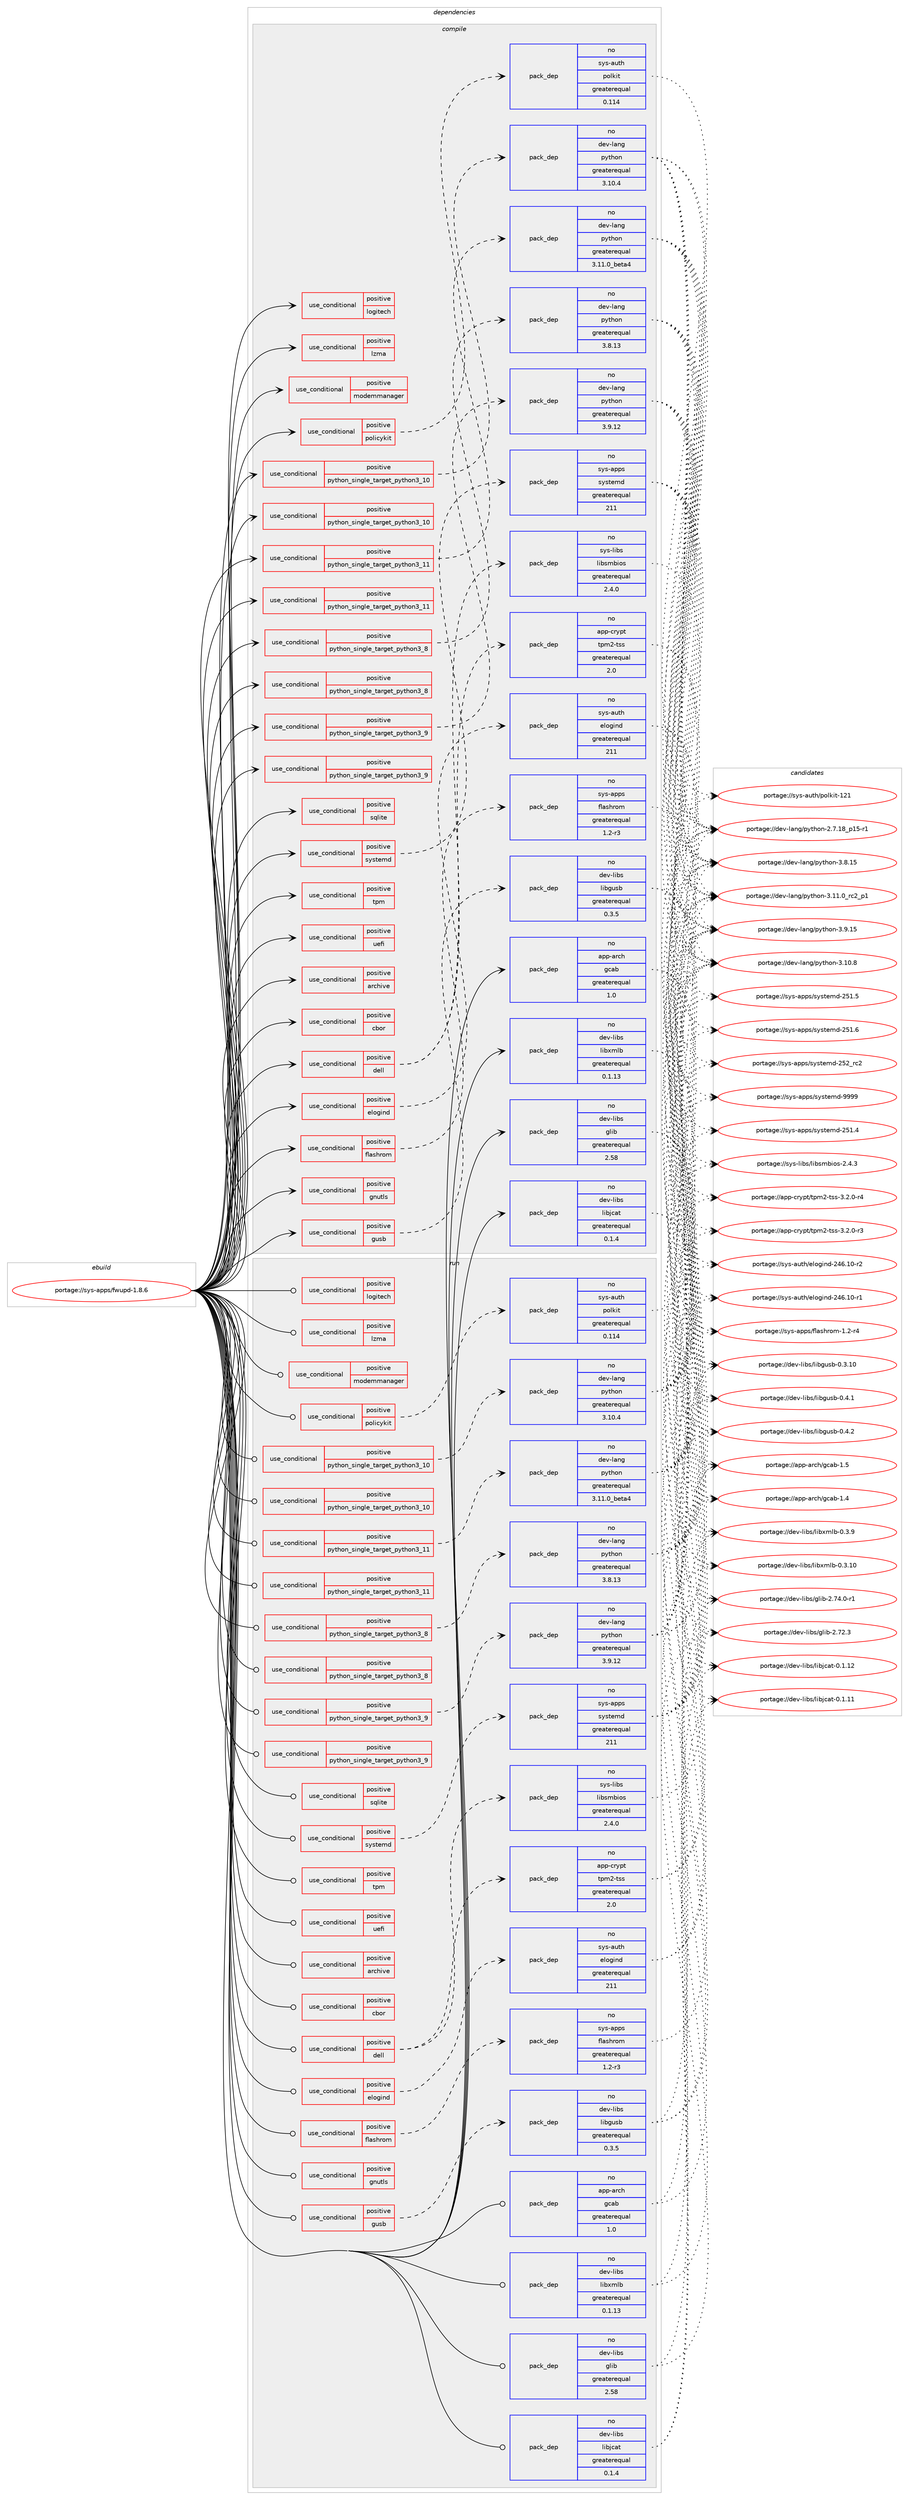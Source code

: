 digraph prolog {

# *************
# Graph options
# *************

newrank=true;
concentrate=true;
compound=true;
graph [rankdir=LR,fontname=Helvetica,fontsize=10,ranksep=1.5];#, ranksep=2.5, nodesep=0.2];
edge  [arrowhead=vee];
node  [fontname=Helvetica,fontsize=10];

# **********
# The ebuild
# **********

subgraph cluster_leftcol {
color=gray;
rank=same;
label=<<i>ebuild</i>>;
id [label="portage://sys-apps/fwupd-1.8.6", color=red, width=4, href="../sys-apps/fwupd-1.8.6.svg"];
}

# ****************
# The dependencies
# ****************

subgraph cluster_midcol {
color=gray;
label=<<i>dependencies</i>>;
subgraph cluster_compile {
fillcolor="#eeeeee";
style=filled;
label=<<i>compile</i>>;
subgraph cond35 {
dependency79 [label=<<TABLE BORDER="0" CELLBORDER="1" CELLSPACING="0" CELLPADDING="4"><TR><TD ROWSPAN="3" CELLPADDING="10">use_conditional</TD></TR><TR><TD>positive</TD></TR><TR><TD>archive</TD></TR></TABLE>>, shape=none, color=red];
# *** BEGIN UNKNOWN DEPENDENCY TYPE (TODO) ***
# dependency79 -> package_dependency(portage://sys-apps/fwupd-1.8.6,install,no,app-arch,libarchive,none,[,,],any_same_slot,[])
# *** END UNKNOWN DEPENDENCY TYPE (TODO) ***

}
id:e -> dependency79:w [weight=20,style="solid",arrowhead="vee"];
subgraph cond36 {
dependency80 [label=<<TABLE BORDER="0" CELLBORDER="1" CELLSPACING="0" CELLPADDING="4"><TR><TD ROWSPAN="3" CELLPADDING="10">use_conditional</TD></TR><TR><TD>positive</TD></TR><TR><TD>cbor</TD></TR></TABLE>>, shape=none, color=red];
# *** BEGIN UNKNOWN DEPENDENCY TYPE (TODO) ***
# dependency80 -> package_dependency(portage://sys-apps/fwupd-1.8.6,install,no,dev-libs,libcbor,none,[,,],[],[])
# *** END UNKNOWN DEPENDENCY TYPE (TODO) ***

}
id:e -> dependency80:w [weight=20,style="solid",arrowhead="vee"];
subgraph cond37 {
dependency81 [label=<<TABLE BORDER="0" CELLBORDER="1" CELLSPACING="0" CELLPADDING="4"><TR><TD ROWSPAN="3" CELLPADDING="10">use_conditional</TD></TR><TR><TD>positive</TD></TR><TR><TD>dell</TD></TR></TABLE>>, shape=none, color=red];
subgraph pack45 {
dependency82 [label=<<TABLE BORDER="0" CELLBORDER="1" CELLSPACING="0" CELLPADDING="4" WIDTH="220"><TR><TD ROWSPAN="6" CELLPADDING="30">pack_dep</TD></TR><TR><TD WIDTH="110">no</TD></TR><TR><TD>app-crypt</TD></TR><TR><TD>tpm2-tss</TD></TR><TR><TD>greaterequal</TD></TR><TR><TD>2.0</TD></TR></TABLE>>, shape=none, color=blue];
}
dependency81:e -> dependency82:w [weight=20,style="dashed",arrowhead="vee"];
subgraph pack46 {
dependency83 [label=<<TABLE BORDER="0" CELLBORDER="1" CELLSPACING="0" CELLPADDING="4" WIDTH="220"><TR><TD ROWSPAN="6" CELLPADDING="30">pack_dep</TD></TR><TR><TD WIDTH="110">no</TD></TR><TR><TD>sys-libs</TD></TR><TR><TD>libsmbios</TD></TR><TR><TD>greaterequal</TD></TR><TR><TD>2.4.0</TD></TR></TABLE>>, shape=none, color=blue];
}
dependency81:e -> dependency83:w [weight=20,style="dashed",arrowhead="vee"];
}
id:e -> dependency81:w [weight=20,style="solid",arrowhead="vee"];
subgraph cond38 {
dependency84 [label=<<TABLE BORDER="0" CELLBORDER="1" CELLSPACING="0" CELLPADDING="4"><TR><TD ROWSPAN="3" CELLPADDING="10">use_conditional</TD></TR><TR><TD>positive</TD></TR><TR><TD>elogind</TD></TR></TABLE>>, shape=none, color=red];
subgraph pack47 {
dependency85 [label=<<TABLE BORDER="0" CELLBORDER="1" CELLSPACING="0" CELLPADDING="4" WIDTH="220"><TR><TD ROWSPAN="6" CELLPADDING="30">pack_dep</TD></TR><TR><TD WIDTH="110">no</TD></TR><TR><TD>sys-auth</TD></TR><TR><TD>elogind</TD></TR><TR><TD>greaterequal</TD></TR><TR><TD>211</TD></TR></TABLE>>, shape=none, color=blue];
}
dependency84:e -> dependency85:w [weight=20,style="dashed",arrowhead="vee"];
}
id:e -> dependency84:w [weight=20,style="solid",arrowhead="vee"];
subgraph cond39 {
dependency86 [label=<<TABLE BORDER="0" CELLBORDER="1" CELLSPACING="0" CELLPADDING="4"><TR><TD ROWSPAN="3" CELLPADDING="10">use_conditional</TD></TR><TR><TD>positive</TD></TR><TR><TD>flashrom</TD></TR></TABLE>>, shape=none, color=red];
subgraph pack48 {
dependency87 [label=<<TABLE BORDER="0" CELLBORDER="1" CELLSPACING="0" CELLPADDING="4" WIDTH="220"><TR><TD ROWSPAN="6" CELLPADDING="30">pack_dep</TD></TR><TR><TD WIDTH="110">no</TD></TR><TR><TD>sys-apps</TD></TR><TR><TD>flashrom</TD></TR><TR><TD>greaterequal</TD></TR><TR><TD>1.2-r3</TD></TR></TABLE>>, shape=none, color=blue];
}
dependency86:e -> dependency87:w [weight=20,style="dashed",arrowhead="vee"];
}
id:e -> dependency86:w [weight=20,style="solid",arrowhead="vee"];
subgraph cond40 {
dependency88 [label=<<TABLE BORDER="0" CELLBORDER="1" CELLSPACING="0" CELLPADDING="4"><TR><TD ROWSPAN="3" CELLPADDING="10">use_conditional</TD></TR><TR><TD>positive</TD></TR><TR><TD>gnutls</TD></TR></TABLE>>, shape=none, color=red];
# *** BEGIN UNKNOWN DEPENDENCY TYPE (TODO) ***
# dependency88 -> package_dependency(portage://sys-apps/fwupd-1.8.6,install,no,net-libs,gnutls,none,[,,],[],[])
# *** END UNKNOWN DEPENDENCY TYPE (TODO) ***

}
id:e -> dependency88:w [weight=20,style="solid",arrowhead="vee"];
subgraph cond41 {
dependency89 [label=<<TABLE BORDER="0" CELLBORDER="1" CELLSPACING="0" CELLPADDING="4"><TR><TD ROWSPAN="3" CELLPADDING="10">use_conditional</TD></TR><TR><TD>positive</TD></TR><TR><TD>gusb</TD></TR></TABLE>>, shape=none, color=red];
subgraph pack49 {
dependency90 [label=<<TABLE BORDER="0" CELLBORDER="1" CELLSPACING="0" CELLPADDING="4" WIDTH="220"><TR><TD ROWSPAN="6" CELLPADDING="30">pack_dep</TD></TR><TR><TD WIDTH="110">no</TD></TR><TR><TD>dev-libs</TD></TR><TR><TD>libgusb</TD></TR><TR><TD>greaterequal</TD></TR><TR><TD>0.3.5</TD></TR></TABLE>>, shape=none, color=blue];
}
dependency89:e -> dependency90:w [weight=20,style="dashed",arrowhead="vee"];
}
id:e -> dependency89:w [weight=20,style="solid",arrowhead="vee"];
subgraph cond42 {
dependency91 [label=<<TABLE BORDER="0" CELLBORDER="1" CELLSPACING="0" CELLPADDING="4"><TR><TD ROWSPAN="3" CELLPADDING="10">use_conditional</TD></TR><TR><TD>positive</TD></TR><TR><TD>logitech</TD></TR></TABLE>>, shape=none, color=red];
# *** BEGIN UNKNOWN DEPENDENCY TYPE (TODO) ***
# dependency91 -> package_dependency(portage://sys-apps/fwupd-1.8.6,install,no,dev-libs,protobuf-c,none,[,,],any_same_slot,[])
# *** END UNKNOWN DEPENDENCY TYPE (TODO) ***

}
id:e -> dependency91:w [weight=20,style="solid",arrowhead="vee"];
subgraph cond43 {
dependency92 [label=<<TABLE BORDER="0" CELLBORDER="1" CELLSPACING="0" CELLPADDING="4"><TR><TD ROWSPAN="3" CELLPADDING="10">use_conditional</TD></TR><TR><TD>positive</TD></TR><TR><TD>lzma</TD></TR></TABLE>>, shape=none, color=red];
# *** BEGIN UNKNOWN DEPENDENCY TYPE (TODO) ***
# dependency92 -> package_dependency(portage://sys-apps/fwupd-1.8.6,install,no,app-arch,xz-utils,none,[,,],[],[])
# *** END UNKNOWN DEPENDENCY TYPE (TODO) ***

}
id:e -> dependency92:w [weight=20,style="solid",arrowhead="vee"];
subgraph cond44 {
dependency93 [label=<<TABLE BORDER="0" CELLBORDER="1" CELLSPACING="0" CELLPADDING="4"><TR><TD ROWSPAN="3" CELLPADDING="10">use_conditional</TD></TR><TR><TD>positive</TD></TR><TR><TD>modemmanager</TD></TR></TABLE>>, shape=none, color=red];
# *** BEGIN UNKNOWN DEPENDENCY TYPE (TODO) ***
# dependency93 -> package_dependency(portage://sys-apps/fwupd-1.8.6,install,no,net-misc,modemmanager,none,[,,],[],[use(enable(qmi),none)])
# *** END UNKNOWN DEPENDENCY TYPE (TODO) ***

}
id:e -> dependency93:w [weight=20,style="solid",arrowhead="vee"];
subgraph cond45 {
dependency94 [label=<<TABLE BORDER="0" CELLBORDER="1" CELLSPACING="0" CELLPADDING="4"><TR><TD ROWSPAN="3" CELLPADDING="10">use_conditional</TD></TR><TR><TD>positive</TD></TR><TR><TD>policykit</TD></TR></TABLE>>, shape=none, color=red];
subgraph pack50 {
dependency95 [label=<<TABLE BORDER="0" CELLBORDER="1" CELLSPACING="0" CELLPADDING="4" WIDTH="220"><TR><TD ROWSPAN="6" CELLPADDING="30">pack_dep</TD></TR><TR><TD WIDTH="110">no</TD></TR><TR><TD>sys-auth</TD></TR><TR><TD>polkit</TD></TR><TR><TD>greaterequal</TD></TR><TR><TD>0.114</TD></TR></TABLE>>, shape=none, color=blue];
}
dependency94:e -> dependency95:w [weight=20,style="dashed",arrowhead="vee"];
}
id:e -> dependency94:w [weight=20,style="solid",arrowhead="vee"];
subgraph cond46 {
dependency96 [label=<<TABLE BORDER="0" CELLBORDER="1" CELLSPACING="0" CELLPADDING="4"><TR><TD ROWSPAN="3" CELLPADDING="10">use_conditional</TD></TR><TR><TD>positive</TD></TR><TR><TD>python_single_target_python3_10</TD></TR></TABLE>>, shape=none, color=red];
subgraph pack51 {
dependency97 [label=<<TABLE BORDER="0" CELLBORDER="1" CELLSPACING="0" CELLPADDING="4" WIDTH="220"><TR><TD ROWSPAN="6" CELLPADDING="30">pack_dep</TD></TR><TR><TD WIDTH="110">no</TD></TR><TR><TD>dev-lang</TD></TR><TR><TD>python</TD></TR><TR><TD>greaterequal</TD></TR><TR><TD>3.10.4</TD></TR></TABLE>>, shape=none, color=blue];
}
dependency96:e -> dependency97:w [weight=20,style="dashed",arrowhead="vee"];
}
id:e -> dependency96:w [weight=20,style="solid",arrowhead="vee"];
subgraph cond47 {
dependency98 [label=<<TABLE BORDER="0" CELLBORDER="1" CELLSPACING="0" CELLPADDING="4"><TR><TD ROWSPAN="3" CELLPADDING="10">use_conditional</TD></TR><TR><TD>positive</TD></TR><TR><TD>python_single_target_python3_10</TD></TR></TABLE>>, shape=none, color=red];
# *** BEGIN UNKNOWN DEPENDENCY TYPE (TODO) ***
# dependency98 -> package_dependency(portage://sys-apps/fwupd-1.8.6,install,no,dev-python,pygobject,none,[,,],[slot(3)],[use(enable(cairo),none),use(enable(python_targets_python3_10),negative)])
# *** END UNKNOWN DEPENDENCY TYPE (TODO) ***

}
id:e -> dependency98:w [weight=20,style="solid",arrowhead="vee"];
subgraph cond48 {
dependency99 [label=<<TABLE BORDER="0" CELLBORDER="1" CELLSPACING="0" CELLPADDING="4"><TR><TD ROWSPAN="3" CELLPADDING="10">use_conditional</TD></TR><TR><TD>positive</TD></TR><TR><TD>python_single_target_python3_11</TD></TR></TABLE>>, shape=none, color=red];
subgraph pack52 {
dependency100 [label=<<TABLE BORDER="0" CELLBORDER="1" CELLSPACING="0" CELLPADDING="4" WIDTH="220"><TR><TD ROWSPAN="6" CELLPADDING="30">pack_dep</TD></TR><TR><TD WIDTH="110">no</TD></TR><TR><TD>dev-lang</TD></TR><TR><TD>python</TD></TR><TR><TD>greaterequal</TD></TR><TR><TD>3.11.0_beta4</TD></TR></TABLE>>, shape=none, color=blue];
}
dependency99:e -> dependency100:w [weight=20,style="dashed",arrowhead="vee"];
}
id:e -> dependency99:w [weight=20,style="solid",arrowhead="vee"];
subgraph cond49 {
dependency101 [label=<<TABLE BORDER="0" CELLBORDER="1" CELLSPACING="0" CELLPADDING="4"><TR><TD ROWSPAN="3" CELLPADDING="10">use_conditional</TD></TR><TR><TD>positive</TD></TR><TR><TD>python_single_target_python3_11</TD></TR></TABLE>>, shape=none, color=red];
# *** BEGIN UNKNOWN DEPENDENCY TYPE (TODO) ***
# dependency101 -> package_dependency(portage://sys-apps/fwupd-1.8.6,install,no,dev-python,pygobject,none,[,,],[slot(3)],[use(enable(cairo),none),use(enable(python_targets_python3_11),negative)])
# *** END UNKNOWN DEPENDENCY TYPE (TODO) ***

}
id:e -> dependency101:w [weight=20,style="solid",arrowhead="vee"];
subgraph cond50 {
dependency102 [label=<<TABLE BORDER="0" CELLBORDER="1" CELLSPACING="0" CELLPADDING="4"><TR><TD ROWSPAN="3" CELLPADDING="10">use_conditional</TD></TR><TR><TD>positive</TD></TR><TR><TD>python_single_target_python3_8</TD></TR></TABLE>>, shape=none, color=red];
subgraph pack53 {
dependency103 [label=<<TABLE BORDER="0" CELLBORDER="1" CELLSPACING="0" CELLPADDING="4" WIDTH="220"><TR><TD ROWSPAN="6" CELLPADDING="30">pack_dep</TD></TR><TR><TD WIDTH="110">no</TD></TR><TR><TD>dev-lang</TD></TR><TR><TD>python</TD></TR><TR><TD>greaterequal</TD></TR><TR><TD>3.8.13</TD></TR></TABLE>>, shape=none, color=blue];
}
dependency102:e -> dependency103:w [weight=20,style="dashed",arrowhead="vee"];
}
id:e -> dependency102:w [weight=20,style="solid",arrowhead="vee"];
subgraph cond51 {
dependency104 [label=<<TABLE BORDER="0" CELLBORDER="1" CELLSPACING="0" CELLPADDING="4"><TR><TD ROWSPAN="3" CELLPADDING="10">use_conditional</TD></TR><TR><TD>positive</TD></TR><TR><TD>python_single_target_python3_8</TD></TR></TABLE>>, shape=none, color=red];
# *** BEGIN UNKNOWN DEPENDENCY TYPE (TODO) ***
# dependency104 -> package_dependency(portage://sys-apps/fwupd-1.8.6,install,no,dev-python,pygobject,none,[,,],[slot(3)],[use(enable(cairo),none),use(enable(python_targets_python3_8),negative)])
# *** END UNKNOWN DEPENDENCY TYPE (TODO) ***

}
id:e -> dependency104:w [weight=20,style="solid",arrowhead="vee"];
subgraph cond52 {
dependency105 [label=<<TABLE BORDER="0" CELLBORDER="1" CELLSPACING="0" CELLPADDING="4"><TR><TD ROWSPAN="3" CELLPADDING="10">use_conditional</TD></TR><TR><TD>positive</TD></TR><TR><TD>python_single_target_python3_9</TD></TR></TABLE>>, shape=none, color=red];
subgraph pack54 {
dependency106 [label=<<TABLE BORDER="0" CELLBORDER="1" CELLSPACING="0" CELLPADDING="4" WIDTH="220"><TR><TD ROWSPAN="6" CELLPADDING="30">pack_dep</TD></TR><TR><TD WIDTH="110">no</TD></TR><TR><TD>dev-lang</TD></TR><TR><TD>python</TD></TR><TR><TD>greaterequal</TD></TR><TR><TD>3.9.12</TD></TR></TABLE>>, shape=none, color=blue];
}
dependency105:e -> dependency106:w [weight=20,style="dashed",arrowhead="vee"];
}
id:e -> dependency105:w [weight=20,style="solid",arrowhead="vee"];
subgraph cond53 {
dependency107 [label=<<TABLE BORDER="0" CELLBORDER="1" CELLSPACING="0" CELLPADDING="4"><TR><TD ROWSPAN="3" CELLPADDING="10">use_conditional</TD></TR><TR><TD>positive</TD></TR><TR><TD>python_single_target_python3_9</TD></TR></TABLE>>, shape=none, color=red];
# *** BEGIN UNKNOWN DEPENDENCY TYPE (TODO) ***
# dependency107 -> package_dependency(portage://sys-apps/fwupd-1.8.6,install,no,dev-python,pygobject,none,[,,],[slot(3)],[use(enable(cairo),none),use(enable(python_targets_python3_9),negative)])
# *** END UNKNOWN DEPENDENCY TYPE (TODO) ***

}
id:e -> dependency107:w [weight=20,style="solid",arrowhead="vee"];
subgraph cond54 {
dependency108 [label=<<TABLE BORDER="0" CELLBORDER="1" CELLSPACING="0" CELLPADDING="4"><TR><TD ROWSPAN="3" CELLPADDING="10">use_conditional</TD></TR><TR><TD>positive</TD></TR><TR><TD>sqlite</TD></TR></TABLE>>, shape=none, color=red];
# *** BEGIN UNKNOWN DEPENDENCY TYPE (TODO) ***
# dependency108 -> package_dependency(portage://sys-apps/fwupd-1.8.6,install,no,dev-db,sqlite,none,[,,],[],[])
# *** END UNKNOWN DEPENDENCY TYPE (TODO) ***

}
id:e -> dependency108:w [weight=20,style="solid",arrowhead="vee"];
subgraph cond55 {
dependency109 [label=<<TABLE BORDER="0" CELLBORDER="1" CELLSPACING="0" CELLPADDING="4"><TR><TD ROWSPAN="3" CELLPADDING="10">use_conditional</TD></TR><TR><TD>positive</TD></TR><TR><TD>systemd</TD></TR></TABLE>>, shape=none, color=red];
subgraph pack55 {
dependency110 [label=<<TABLE BORDER="0" CELLBORDER="1" CELLSPACING="0" CELLPADDING="4" WIDTH="220"><TR><TD ROWSPAN="6" CELLPADDING="30">pack_dep</TD></TR><TR><TD WIDTH="110">no</TD></TR><TR><TD>sys-apps</TD></TR><TR><TD>systemd</TD></TR><TR><TD>greaterequal</TD></TR><TR><TD>211</TD></TR></TABLE>>, shape=none, color=blue];
}
dependency109:e -> dependency110:w [weight=20,style="dashed",arrowhead="vee"];
}
id:e -> dependency109:w [weight=20,style="solid",arrowhead="vee"];
subgraph cond56 {
dependency111 [label=<<TABLE BORDER="0" CELLBORDER="1" CELLSPACING="0" CELLPADDING="4"><TR><TD ROWSPAN="3" CELLPADDING="10">use_conditional</TD></TR><TR><TD>positive</TD></TR><TR><TD>tpm</TD></TR></TABLE>>, shape=none, color=red];
# *** BEGIN UNKNOWN DEPENDENCY TYPE (TODO) ***
# dependency111 -> package_dependency(portage://sys-apps/fwupd-1.8.6,install,no,app-crypt,tpm2-tss,none,[,,],any_same_slot,[])
# *** END UNKNOWN DEPENDENCY TYPE (TODO) ***

}
id:e -> dependency111:w [weight=20,style="solid",arrowhead="vee"];
subgraph cond57 {
dependency112 [label=<<TABLE BORDER="0" CELLBORDER="1" CELLSPACING="0" CELLPADDING="4"><TR><TD ROWSPAN="3" CELLPADDING="10">use_conditional</TD></TR><TR><TD>positive</TD></TR><TR><TD>uefi</TD></TR></TABLE>>, shape=none, color=red];
# *** BEGIN UNKNOWN DEPENDENCY TYPE (TODO) ***
# dependency112 -> package_dependency(portage://sys-apps/fwupd-1.8.6,install,no,sys-apps,fwupd-efi,none,[,,],[],[])
# *** END UNKNOWN DEPENDENCY TYPE (TODO) ***

# *** BEGIN UNKNOWN DEPENDENCY TYPE (TODO) ***
# dependency112 -> package_dependency(portage://sys-apps/fwupd-1.8.6,install,no,sys-boot,efibootmgr,none,[,,],[],[])
# *** END UNKNOWN DEPENDENCY TYPE (TODO) ***

# *** BEGIN UNKNOWN DEPENDENCY TYPE (TODO) ***
# dependency112 -> package_dependency(portage://sys-apps/fwupd-1.8.6,install,no,sys-fs,udisks,none,[,,],[],[])
# *** END UNKNOWN DEPENDENCY TYPE (TODO) ***

# *** BEGIN UNKNOWN DEPENDENCY TYPE (TODO) ***
# dependency112 -> package_dependency(portage://sys-apps/fwupd-1.8.6,install,no,sys-libs,efivar,none,[,,],[],[])
# *** END UNKNOWN DEPENDENCY TYPE (TODO) ***

}
id:e -> dependency112:w [weight=20,style="solid",arrowhead="vee"];
subgraph pack56 {
dependency113 [label=<<TABLE BORDER="0" CELLBORDER="1" CELLSPACING="0" CELLPADDING="4" WIDTH="220"><TR><TD ROWSPAN="6" CELLPADDING="30">pack_dep</TD></TR><TR><TD WIDTH="110">no</TD></TR><TR><TD>app-arch</TD></TR><TR><TD>gcab</TD></TR><TR><TD>greaterequal</TD></TR><TR><TD>1.0</TD></TR></TABLE>>, shape=none, color=blue];
}
id:e -> dependency113:w [weight=20,style="solid",arrowhead="vee"];
# *** BEGIN UNKNOWN DEPENDENCY TYPE (TODO) ***
# id -> package_dependency(portage://sys-apps/fwupd-1.8.6,install,no,app-arch,xz-utils,none,[,,],[],[])
# *** END UNKNOWN DEPENDENCY TYPE (TODO) ***

subgraph pack57 {
dependency114 [label=<<TABLE BORDER="0" CELLBORDER="1" CELLSPACING="0" CELLPADDING="4" WIDTH="220"><TR><TD ROWSPAN="6" CELLPADDING="30">pack_dep</TD></TR><TR><TD WIDTH="110">no</TD></TR><TR><TD>dev-libs</TD></TR><TR><TD>glib</TD></TR><TR><TD>greaterequal</TD></TR><TR><TD>2.58</TD></TR></TABLE>>, shape=none, color=blue];
}
id:e -> dependency114:w [weight=20,style="solid",arrowhead="vee"];
# *** BEGIN UNKNOWN DEPENDENCY TYPE (TODO) ***
# id -> package_dependency(portage://sys-apps/fwupd-1.8.6,install,no,dev-libs,json-glib,none,[,,],[],[])
# *** END UNKNOWN DEPENDENCY TYPE (TODO) ***

# *** BEGIN UNKNOWN DEPENDENCY TYPE (TODO) ***
# id -> package_dependency(portage://sys-apps/fwupd-1.8.6,install,no,dev-libs,libgudev,none,[,,],any_same_slot,[])
# *** END UNKNOWN DEPENDENCY TYPE (TODO) ***

subgraph pack58 {
dependency115 [label=<<TABLE BORDER="0" CELLBORDER="1" CELLSPACING="0" CELLPADDING="4" WIDTH="220"><TR><TD ROWSPAN="6" CELLPADDING="30">pack_dep</TD></TR><TR><TD WIDTH="110">no</TD></TR><TR><TD>dev-libs</TD></TR><TR><TD>libjcat</TD></TR><TR><TD>greaterequal</TD></TR><TR><TD>0.1.4</TD></TR></TABLE>>, shape=none, color=blue];
}
id:e -> dependency115:w [weight=20,style="solid",arrowhead="vee"];
subgraph pack59 {
dependency116 [label=<<TABLE BORDER="0" CELLBORDER="1" CELLSPACING="0" CELLPADDING="4" WIDTH="220"><TR><TD ROWSPAN="6" CELLPADDING="30">pack_dep</TD></TR><TR><TD WIDTH="110">no</TD></TR><TR><TD>dev-libs</TD></TR><TR><TD>libxmlb</TD></TR><TR><TD>greaterequal</TD></TR><TR><TD>0.1.13</TD></TR></TABLE>>, shape=none, color=blue];
}
id:e -> dependency116:w [weight=20,style="solid",arrowhead="vee"];
# *** BEGIN UNKNOWN DEPENDENCY TYPE (TODO) ***
# id -> package_dependency(portage://sys-apps/fwupd-1.8.6,install,no,net-misc,curl,none,[,,],[],[])
# *** END UNKNOWN DEPENDENCY TYPE (TODO) ***

# *** BEGIN UNKNOWN DEPENDENCY TYPE (TODO) ***
# id -> package_dependency(portage://sys-apps/fwupd-1.8.6,install,no,x11-libs,pango,none,[,,],[],[use(enable(introspection),none)])
# *** END UNKNOWN DEPENDENCY TYPE (TODO) ***

}
subgraph cluster_compileandrun {
fillcolor="#eeeeee";
style=filled;
label=<<i>compile and run</i>>;
}
subgraph cluster_run {
fillcolor="#eeeeee";
style=filled;
label=<<i>run</i>>;
subgraph cond58 {
dependency117 [label=<<TABLE BORDER="0" CELLBORDER="1" CELLSPACING="0" CELLPADDING="4"><TR><TD ROWSPAN="3" CELLPADDING="10">use_conditional</TD></TR><TR><TD>positive</TD></TR><TR><TD>archive</TD></TR></TABLE>>, shape=none, color=red];
# *** BEGIN UNKNOWN DEPENDENCY TYPE (TODO) ***
# dependency117 -> package_dependency(portage://sys-apps/fwupd-1.8.6,run,no,app-arch,libarchive,none,[,,],any_same_slot,[])
# *** END UNKNOWN DEPENDENCY TYPE (TODO) ***

}
id:e -> dependency117:w [weight=20,style="solid",arrowhead="odot"];
subgraph cond59 {
dependency118 [label=<<TABLE BORDER="0" CELLBORDER="1" CELLSPACING="0" CELLPADDING="4"><TR><TD ROWSPAN="3" CELLPADDING="10">use_conditional</TD></TR><TR><TD>positive</TD></TR><TR><TD>cbor</TD></TR></TABLE>>, shape=none, color=red];
# *** BEGIN UNKNOWN DEPENDENCY TYPE (TODO) ***
# dependency118 -> package_dependency(portage://sys-apps/fwupd-1.8.6,run,no,dev-libs,libcbor,none,[,,],[],[])
# *** END UNKNOWN DEPENDENCY TYPE (TODO) ***

}
id:e -> dependency118:w [weight=20,style="solid",arrowhead="odot"];
subgraph cond60 {
dependency119 [label=<<TABLE BORDER="0" CELLBORDER="1" CELLSPACING="0" CELLPADDING="4"><TR><TD ROWSPAN="3" CELLPADDING="10">use_conditional</TD></TR><TR><TD>positive</TD></TR><TR><TD>dell</TD></TR></TABLE>>, shape=none, color=red];
subgraph pack60 {
dependency120 [label=<<TABLE BORDER="0" CELLBORDER="1" CELLSPACING="0" CELLPADDING="4" WIDTH="220"><TR><TD ROWSPAN="6" CELLPADDING="30">pack_dep</TD></TR><TR><TD WIDTH="110">no</TD></TR><TR><TD>app-crypt</TD></TR><TR><TD>tpm2-tss</TD></TR><TR><TD>greaterequal</TD></TR><TR><TD>2.0</TD></TR></TABLE>>, shape=none, color=blue];
}
dependency119:e -> dependency120:w [weight=20,style="dashed",arrowhead="vee"];
subgraph pack61 {
dependency121 [label=<<TABLE BORDER="0" CELLBORDER="1" CELLSPACING="0" CELLPADDING="4" WIDTH="220"><TR><TD ROWSPAN="6" CELLPADDING="30">pack_dep</TD></TR><TR><TD WIDTH="110">no</TD></TR><TR><TD>sys-libs</TD></TR><TR><TD>libsmbios</TD></TR><TR><TD>greaterequal</TD></TR><TR><TD>2.4.0</TD></TR></TABLE>>, shape=none, color=blue];
}
dependency119:e -> dependency121:w [weight=20,style="dashed",arrowhead="vee"];
}
id:e -> dependency119:w [weight=20,style="solid",arrowhead="odot"];
subgraph cond61 {
dependency122 [label=<<TABLE BORDER="0" CELLBORDER="1" CELLSPACING="0" CELLPADDING="4"><TR><TD ROWSPAN="3" CELLPADDING="10">use_conditional</TD></TR><TR><TD>positive</TD></TR><TR><TD>elogind</TD></TR></TABLE>>, shape=none, color=red];
subgraph pack62 {
dependency123 [label=<<TABLE BORDER="0" CELLBORDER="1" CELLSPACING="0" CELLPADDING="4" WIDTH="220"><TR><TD ROWSPAN="6" CELLPADDING="30">pack_dep</TD></TR><TR><TD WIDTH="110">no</TD></TR><TR><TD>sys-auth</TD></TR><TR><TD>elogind</TD></TR><TR><TD>greaterequal</TD></TR><TR><TD>211</TD></TR></TABLE>>, shape=none, color=blue];
}
dependency122:e -> dependency123:w [weight=20,style="dashed",arrowhead="vee"];
}
id:e -> dependency122:w [weight=20,style="solid",arrowhead="odot"];
subgraph cond62 {
dependency124 [label=<<TABLE BORDER="0" CELLBORDER="1" CELLSPACING="0" CELLPADDING="4"><TR><TD ROWSPAN="3" CELLPADDING="10">use_conditional</TD></TR><TR><TD>positive</TD></TR><TR><TD>flashrom</TD></TR></TABLE>>, shape=none, color=red];
subgraph pack63 {
dependency125 [label=<<TABLE BORDER="0" CELLBORDER="1" CELLSPACING="0" CELLPADDING="4" WIDTH="220"><TR><TD ROWSPAN="6" CELLPADDING="30">pack_dep</TD></TR><TR><TD WIDTH="110">no</TD></TR><TR><TD>sys-apps</TD></TR><TR><TD>flashrom</TD></TR><TR><TD>greaterequal</TD></TR><TR><TD>1.2-r3</TD></TR></TABLE>>, shape=none, color=blue];
}
dependency124:e -> dependency125:w [weight=20,style="dashed",arrowhead="vee"];
}
id:e -> dependency124:w [weight=20,style="solid",arrowhead="odot"];
subgraph cond63 {
dependency126 [label=<<TABLE BORDER="0" CELLBORDER="1" CELLSPACING="0" CELLPADDING="4"><TR><TD ROWSPAN="3" CELLPADDING="10">use_conditional</TD></TR><TR><TD>positive</TD></TR><TR><TD>gnutls</TD></TR></TABLE>>, shape=none, color=red];
# *** BEGIN UNKNOWN DEPENDENCY TYPE (TODO) ***
# dependency126 -> package_dependency(portage://sys-apps/fwupd-1.8.6,run,no,net-libs,gnutls,none,[,,],[],[])
# *** END UNKNOWN DEPENDENCY TYPE (TODO) ***

}
id:e -> dependency126:w [weight=20,style="solid",arrowhead="odot"];
subgraph cond64 {
dependency127 [label=<<TABLE BORDER="0" CELLBORDER="1" CELLSPACING="0" CELLPADDING="4"><TR><TD ROWSPAN="3" CELLPADDING="10">use_conditional</TD></TR><TR><TD>positive</TD></TR><TR><TD>gusb</TD></TR></TABLE>>, shape=none, color=red];
subgraph pack64 {
dependency128 [label=<<TABLE BORDER="0" CELLBORDER="1" CELLSPACING="0" CELLPADDING="4" WIDTH="220"><TR><TD ROWSPAN="6" CELLPADDING="30">pack_dep</TD></TR><TR><TD WIDTH="110">no</TD></TR><TR><TD>dev-libs</TD></TR><TR><TD>libgusb</TD></TR><TR><TD>greaterequal</TD></TR><TR><TD>0.3.5</TD></TR></TABLE>>, shape=none, color=blue];
}
dependency127:e -> dependency128:w [weight=20,style="dashed",arrowhead="vee"];
}
id:e -> dependency127:w [weight=20,style="solid",arrowhead="odot"];
subgraph cond65 {
dependency129 [label=<<TABLE BORDER="0" CELLBORDER="1" CELLSPACING="0" CELLPADDING="4"><TR><TD ROWSPAN="3" CELLPADDING="10">use_conditional</TD></TR><TR><TD>positive</TD></TR><TR><TD>logitech</TD></TR></TABLE>>, shape=none, color=red];
# *** BEGIN UNKNOWN DEPENDENCY TYPE (TODO) ***
# dependency129 -> package_dependency(portage://sys-apps/fwupd-1.8.6,run,no,dev-libs,protobuf-c,none,[,,],any_same_slot,[])
# *** END UNKNOWN DEPENDENCY TYPE (TODO) ***

}
id:e -> dependency129:w [weight=20,style="solid",arrowhead="odot"];
subgraph cond66 {
dependency130 [label=<<TABLE BORDER="0" CELLBORDER="1" CELLSPACING="0" CELLPADDING="4"><TR><TD ROWSPAN="3" CELLPADDING="10">use_conditional</TD></TR><TR><TD>positive</TD></TR><TR><TD>lzma</TD></TR></TABLE>>, shape=none, color=red];
# *** BEGIN UNKNOWN DEPENDENCY TYPE (TODO) ***
# dependency130 -> package_dependency(portage://sys-apps/fwupd-1.8.6,run,no,app-arch,xz-utils,none,[,,],[],[])
# *** END UNKNOWN DEPENDENCY TYPE (TODO) ***

}
id:e -> dependency130:w [weight=20,style="solid",arrowhead="odot"];
subgraph cond67 {
dependency131 [label=<<TABLE BORDER="0" CELLBORDER="1" CELLSPACING="0" CELLPADDING="4"><TR><TD ROWSPAN="3" CELLPADDING="10">use_conditional</TD></TR><TR><TD>positive</TD></TR><TR><TD>modemmanager</TD></TR></TABLE>>, shape=none, color=red];
# *** BEGIN UNKNOWN DEPENDENCY TYPE (TODO) ***
# dependency131 -> package_dependency(portage://sys-apps/fwupd-1.8.6,run,no,net-misc,modemmanager,none,[,,],[],[use(enable(qmi),none)])
# *** END UNKNOWN DEPENDENCY TYPE (TODO) ***

}
id:e -> dependency131:w [weight=20,style="solid",arrowhead="odot"];
subgraph cond68 {
dependency132 [label=<<TABLE BORDER="0" CELLBORDER="1" CELLSPACING="0" CELLPADDING="4"><TR><TD ROWSPAN="3" CELLPADDING="10">use_conditional</TD></TR><TR><TD>positive</TD></TR><TR><TD>policykit</TD></TR></TABLE>>, shape=none, color=red];
subgraph pack65 {
dependency133 [label=<<TABLE BORDER="0" CELLBORDER="1" CELLSPACING="0" CELLPADDING="4" WIDTH="220"><TR><TD ROWSPAN="6" CELLPADDING="30">pack_dep</TD></TR><TR><TD WIDTH="110">no</TD></TR><TR><TD>sys-auth</TD></TR><TR><TD>polkit</TD></TR><TR><TD>greaterequal</TD></TR><TR><TD>0.114</TD></TR></TABLE>>, shape=none, color=blue];
}
dependency132:e -> dependency133:w [weight=20,style="dashed",arrowhead="vee"];
}
id:e -> dependency132:w [weight=20,style="solid",arrowhead="odot"];
subgraph cond69 {
dependency134 [label=<<TABLE BORDER="0" CELLBORDER="1" CELLSPACING="0" CELLPADDING="4"><TR><TD ROWSPAN="3" CELLPADDING="10">use_conditional</TD></TR><TR><TD>positive</TD></TR><TR><TD>python_single_target_python3_10</TD></TR></TABLE>>, shape=none, color=red];
subgraph pack66 {
dependency135 [label=<<TABLE BORDER="0" CELLBORDER="1" CELLSPACING="0" CELLPADDING="4" WIDTH="220"><TR><TD ROWSPAN="6" CELLPADDING="30">pack_dep</TD></TR><TR><TD WIDTH="110">no</TD></TR><TR><TD>dev-lang</TD></TR><TR><TD>python</TD></TR><TR><TD>greaterequal</TD></TR><TR><TD>3.10.4</TD></TR></TABLE>>, shape=none, color=blue];
}
dependency134:e -> dependency135:w [weight=20,style="dashed",arrowhead="vee"];
}
id:e -> dependency134:w [weight=20,style="solid",arrowhead="odot"];
subgraph cond70 {
dependency136 [label=<<TABLE BORDER="0" CELLBORDER="1" CELLSPACING="0" CELLPADDING="4"><TR><TD ROWSPAN="3" CELLPADDING="10">use_conditional</TD></TR><TR><TD>positive</TD></TR><TR><TD>python_single_target_python3_10</TD></TR></TABLE>>, shape=none, color=red];
# *** BEGIN UNKNOWN DEPENDENCY TYPE (TODO) ***
# dependency136 -> package_dependency(portage://sys-apps/fwupd-1.8.6,run,no,dev-python,pygobject,none,[,,],[slot(3)],[use(enable(cairo),none),use(enable(python_targets_python3_10),negative)])
# *** END UNKNOWN DEPENDENCY TYPE (TODO) ***

}
id:e -> dependency136:w [weight=20,style="solid",arrowhead="odot"];
subgraph cond71 {
dependency137 [label=<<TABLE BORDER="0" CELLBORDER="1" CELLSPACING="0" CELLPADDING="4"><TR><TD ROWSPAN="3" CELLPADDING="10">use_conditional</TD></TR><TR><TD>positive</TD></TR><TR><TD>python_single_target_python3_11</TD></TR></TABLE>>, shape=none, color=red];
subgraph pack67 {
dependency138 [label=<<TABLE BORDER="0" CELLBORDER="1" CELLSPACING="0" CELLPADDING="4" WIDTH="220"><TR><TD ROWSPAN="6" CELLPADDING="30">pack_dep</TD></TR><TR><TD WIDTH="110">no</TD></TR><TR><TD>dev-lang</TD></TR><TR><TD>python</TD></TR><TR><TD>greaterequal</TD></TR><TR><TD>3.11.0_beta4</TD></TR></TABLE>>, shape=none, color=blue];
}
dependency137:e -> dependency138:w [weight=20,style="dashed",arrowhead="vee"];
}
id:e -> dependency137:w [weight=20,style="solid",arrowhead="odot"];
subgraph cond72 {
dependency139 [label=<<TABLE BORDER="0" CELLBORDER="1" CELLSPACING="0" CELLPADDING="4"><TR><TD ROWSPAN="3" CELLPADDING="10">use_conditional</TD></TR><TR><TD>positive</TD></TR><TR><TD>python_single_target_python3_11</TD></TR></TABLE>>, shape=none, color=red];
# *** BEGIN UNKNOWN DEPENDENCY TYPE (TODO) ***
# dependency139 -> package_dependency(portage://sys-apps/fwupd-1.8.6,run,no,dev-python,pygobject,none,[,,],[slot(3)],[use(enable(cairo),none),use(enable(python_targets_python3_11),negative)])
# *** END UNKNOWN DEPENDENCY TYPE (TODO) ***

}
id:e -> dependency139:w [weight=20,style="solid",arrowhead="odot"];
subgraph cond73 {
dependency140 [label=<<TABLE BORDER="0" CELLBORDER="1" CELLSPACING="0" CELLPADDING="4"><TR><TD ROWSPAN="3" CELLPADDING="10">use_conditional</TD></TR><TR><TD>positive</TD></TR><TR><TD>python_single_target_python3_8</TD></TR></TABLE>>, shape=none, color=red];
subgraph pack68 {
dependency141 [label=<<TABLE BORDER="0" CELLBORDER="1" CELLSPACING="0" CELLPADDING="4" WIDTH="220"><TR><TD ROWSPAN="6" CELLPADDING="30">pack_dep</TD></TR><TR><TD WIDTH="110">no</TD></TR><TR><TD>dev-lang</TD></TR><TR><TD>python</TD></TR><TR><TD>greaterequal</TD></TR><TR><TD>3.8.13</TD></TR></TABLE>>, shape=none, color=blue];
}
dependency140:e -> dependency141:w [weight=20,style="dashed",arrowhead="vee"];
}
id:e -> dependency140:w [weight=20,style="solid",arrowhead="odot"];
subgraph cond74 {
dependency142 [label=<<TABLE BORDER="0" CELLBORDER="1" CELLSPACING="0" CELLPADDING="4"><TR><TD ROWSPAN="3" CELLPADDING="10">use_conditional</TD></TR><TR><TD>positive</TD></TR><TR><TD>python_single_target_python3_8</TD></TR></TABLE>>, shape=none, color=red];
# *** BEGIN UNKNOWN DEPENDENCY TYPE (TODO) ***
# dependency142 -> package_dependency(portage://sys-apps/fwupd-1.8.6,run,no,dev-python,pygobject,none,[,,],[slot(3)],[use(enable(cairo),none),use(enable(python_targets_python3_8),negative)])
# *** END UNKNOWN DEPENDENCY TYPE (TODO) ***

}
id:e -> dependency142:w [weight=20,style="solid",arrowhead="odot"];
subgraph cond75 {
dependency143 [label=<<TABLE BORDER="0" CELLBORDER="1" CELLSPACING="0" CELLPADDING="4"><TR><TD ROWSPAN="3" CELLPADDING="10">use_conditional</TD></TR><TR><TD>positive</TD></TR><TR><TD>python_single_target_python3_9</TD></TR></TABLE>>, shape=none, color=red];
subgraph pack69 {
dependency144 [label=<<TABLE BORDER="0" CELLBORDER="1" CELLSPACING="0" CELLPADDING="4" WIDTH="220"><TR><TD ROWSPAN="6" CELLPADDING="30">pack_dep</TD></TR><TR><TD WIDTH="110">no</TD></TR><TR><TD>dev-lang</TD></TR><TR><TD>python</TD></TR><TR><TD>greaterequal</TD></TR><TR><TD>3.9.12</TD></TR></TABLE>>, shape=none, color=blue];
}
dependency143:e -> dependency144:w [weight=20,style="dashed",arrowhead="vee"];
}
id:e -> dependency143:w [weight=20,style="solid",arrowhead="odot"];
subgraph cond76 {
dependency145 [label=<<TABLE BORDER="0" CELLBORDER="1" CELLSPACING="0" CELLPADDING="4"><TR><TD ROWSPAN="3" CELLPADDING="10">use_conditional</TD></TR><TR><TD>positive</TD></TR><TR><TD>python_single_target_python3_9</TD></TR></TABLE>>, shape=none, color=red];
# *** BEGIN UNKNOWN DEPENDENCY TYPE (TODO) ***
# dependency145 -> package_dependency(portage://sys-apps/fwupd-1.8.6,run,no,dev-python,pygobject,none,[,,],[slot(3)],[use(enable(cairo),none),use(enable(python_targets_python3_9),negative)])
# *** END UNKNOWN DEPENDENCY TYPE (TODO) ***

}
id:e -> dependency145:w [weight=20,style="solid",arrowhead="odot"];
subgraph cond77 {
dependency146 [label=<<TABLE BORDER="0" CELLBORDER="1" CELLSPACING="0" CELLPADDING="4"><TR><TD ROWSPAN="3" CELLPADDING="10">use_conditional</TD></TR><TR><TD>positive</TD></TR><TR><TD>sqlite</TD></TR></TABLE>>, shape=none, color=red];
# *** BEGIN UNKNOWN DEPENDENCY TYPE (TODO) ***
# dependency146 -> package_dependency(portage://sys-apps/fwupd-1.8.6,run,no,dev-db,sqlite,none,[,,],[],[])
# *** END UNKNOWN DEPENDENCY TYPE (TODO) ***

}
id:e -> dependency146:w [weight=20,style="solid",arrowhead="odot"];
subgraph cond78 {
dependency147 [label=<<TABLE BORDER="0" CELLBORDER="1" CELLSPACING="0" CELLPADDING="4"><TR><TD ROWSPAN="3" CELLPADDING="10">use_conditional</TD></TR><TR><TD>positive</TD></TR><TR><TD>systemd</TD></TR></TABLE>>, shape=none, color=red];
subgraph pack70 {
dependency148 [label=<<TABLE BORDER="0" CELLBORDER="1" CELLSPACING="0" CELLPADDING="4" WIDTH="220"><TR><TD ROWSPAN="6" CELLPADDING="30">pack_dep</TD></TR><TR><TD WIDTH="110">no</TD></TR><TR><TD>sys-apps</TD></TR><TR><TD>systemd</TD></TR><TR><TD>greaterequal</TD></TR><TR><TD>211</TD></TR></TABLE>>, shape=none, color=blue];
}
dependency147:e -> dependency148:w [weight=20,style="dashed",arrowhead="vee"];
}
id:e -> dependency147:w [weight=20,style="solid",arrowhead="odot"];
subgraph cond79 {
dependency149 [label=<<TABLE BORDER="0" CELLBORDER="1" CELLSPACING="0" CELLPADDING="4"><TR><TD ROWSPAN="3" CELLPADDING="10">use_conditional</TD></TR><TR><TD>positive</TD></TR><TR><TD>tpm</TD></TR></TABLE>>, shape=none, color=red];
# *** BEGIN UNKNOWN DEPENDENCY TYPE (TODO) ***
# dependency149 -> package_dependency(portage://sys-apps/fwupd-1.8.6,run,no,app-crypt,tpm2-tss,none,[,,],any_same_slot,[])
# *** END UNKNOWN DEPENDENCY TYPE (TODO) ***

}
id:e -> dependency149:w [weight=20,style="solid",arrowhead="odot"];
subgraph cond80 {
dependency150 [label=<<TABLE BORDER="0" CELLBORDER="1" CELLSPACING="0" CELLPADDING="4"><TR><TD ROWSPAN="3" CELLPADDING="10">use_conditional</TD></TR><TR><TD>positive</TD></TR><TR><TD>uefi</TD></TR></TABLE>>, shape=none, color=red];
# *** BEGIN UNKNOWN DEPENDENCY TYPE (TODO) ***
# dependency150 -> package_dependency(portage://sys-apps/fwupd-1.8.6,run,no,sys-apps,fwupd-efi,none,[,,],[],[])
# *** END UNKNOWN DEPENDENCY TYPE (TODO) ***

# *** BEGIN UNKNOWN DEPENDENCY TYPE (TODO) ***
# dependency150 -> package_dependency(portage://sys-apps/fwupd-1.8.6,run,no,sys-boot,efibootmgr,none,[,,],[],[])
# *** END UNKNOWN DEPENDENCY TYPE (TODO) ***

# *** BEGIN UNKNOWN DEPENDENCY TYPE (TODO) ***
# dependency150 -> package_dependency(portage://sys-apps/fwupd-1.8.6,run,no,sys-fs,udisks,none,[,,],[],[])
# *** END UNKNOWN DEPENDENCY TYPE (TODO) ***

# *** BEGIN UNKNOWN DEPENDENCY TYPE (TODO) ***
# dependency150 -> package_dependency(portage://sys-apps/fwupd-1.8.6,run,no,sys-libs,efivar,none,[,,],[],[])
# *** END UNKNOWN DEPENDENCY TYPE (TODO) ***

}
id:e -> dependency150:w [weight=20,style="solid",arrowhead="odot"];
subgraph pack71 {
dependency151 [label=<<TABLE BORDER="0" CELLBORDER="1" CELLSPACING="0" CELLPADDING="4" WIDTH="220"><TR><TD ROWSPAN="6" CELLPADDING="30">pack_dep</TD></TR><TR><TD WIDTH="110">no</TD></TR><TR><TD>app-arch</TD></TR><TR><TD>gcab</TD></TR><TR><TD>greaterequal</TD></TR><TR><TD>1.0</TD></TR></TABLE>>, shape=none, color=blue];
}
id:e -> dependency151:w [weight=20,style="solid",arrowhead="odot"];
# *** BEGIN UNKNOWN DEPENDENCY TYPE (TODO) ***
# id -> package_dependency(portage://sys-apps/fwupd-1.8.6,run,no,app-arch,xz-utils,none,[,,],[],[])
# *** END UNKNOWN DEPENDENCY TYPE (TODO) ***

subgraph pack72 {
dependency152 [label=<<TABLE BORDER="0" CELLBORDER="1" CELLSPACING="0" CELLPADDING="4" WIDTH="220"><TR><TD ROWSPAN="6" CELLPADDING="30">pack_dep</TD></TR><TR><TD WIDTH="110">no</TD></TR><TR><TD>dev-libs</TD></TR><TR><TD>glib</TD></TR><TR><TD>greaterequal</TD></TR><TR><TD>2.58</TD></TR></TABLE>>, shape=none, color=blue];
}
id:e -> dependency152:w [weight=20,style="solid",arrowhead="odot"];
# *** BEGIN UNKNOWN DEPENDENCY TYPE (TODO) ***
# id -> package_dependency(portage://sys-apps/fwupd-1.8.6,run,no,dev-libs,json-glib,none,[,,],[],[])
# *** END UNKNOWN DEPENDENCY TYPE (TODO) ***

# *** BEGIN UNKNOWN DEPENDENCY TYPE (TODO) ***
# id -> package_dependency(portage://sys-apps/fwupd-1.8.6,run,no,dev-libs,libgudev,none,[,,],any_same_slot,[])
# *** END UNKNOWN DEPENDENCY TYPE (TODO) ***

subgraph pack73 {
dependency153 [label=<<TABLE BORDER="0" CELLBORDER="1" CELLSPACING="0" CELLPADDING="4" WIDTH="220"><TR><TD ROWSPAN="6" CELLPADDING="30">pack_dep</TD></TR><TR><TD WIDTH="110">no</TD></TR><TR><TD>dev-libs</TD></TR><TR><TD>libjcat</TD></TR><TR><TD>greaterequal</TD></TR><TR><TD>0.1.4</TD></TR></TABLE>>, shape=none, color=blue];
}
id:e -> dependency153:w [weight=20,style="solid",arrowhead="odot"];
subgraph pack74 {
dependency154 [label=<<TABLE BORDER="0" CELLBORDER="1" CELLSPACING="0" CELLPADDING="4" WIDTH="220"><TR><TD ROWSPAN="6" CELLPADDING="30">pack_dep</TD></TR><TR><TD WIDTH="110">no</TD></TR><TR><TD>dev-libs</TD></TR><TR><TD>libxmlb</TD></TR><TR><TD>greaterequal</TD></TR><TR><TD>0.1.13</TD></TR></TABLE>>, shape=none, color=blue];
}
id:e -> dependency154:w [weight=20,style="solid",arrowhead="odot"];
# *** BEGIN UNKNOWN DEPENDENCY TYPE (TODO) ***
# id -> package_dependency(portage://sys-apps/fwupd-1.8.6,run,no,net-misc,curl,none,[,,],[],[])
# *** END UNKNOWN DEPENDENCY TYPE (TODO) ***

# *** BEGIN UNKNOWN DEPENDENCY TYPE (TODO) ***
# id -> package_dependency(portage://sys-apps/fwupd-1.8.6,run,no,sys-apps,dbus,none,[,,],[],[])
# *** END UNKNOWN DEPENDENCY TYPE (TODO) ***

}
}

# **************
# The candidates
# **************

subgraph cluster_choices {
rank=same;
color=gray;
label=<<i>candidates</i>>;

subgraph choice45 {
color=black;
nodesep=1;
choice9711211245991141211121164711611210950451161151154551465046484511451 [label="portage://app-crypt/tpm2-tss-3.2.0-r3", color=red, width=4,href="../app-crypt/tpm2-tss-3.2.0-r3.svg"];
choice9711211245991141211121164711611210950451161151154551465046484511452 [label="portage://app-crypt/tpm2-tss-3.2.0-r4", color=red, width=4,href="../app-crypt/tpm2-tss-3.2.0-r4.svg"];
dependency82:e -> choice9711211245991141211121164711611210950451161151154551465046484511451:w [style=dotted,weight="100"];
dependency82:e -> choice9711211245991141211121164711611210950451161151154551465046484511452:w [style=dotted,weight="100"];
}
subgraph choice46 {
color=black;
nodesep=1;
choice1151211154510810598115471081059811510998105111115455046524651 [label="portage://sys-libs/libsmbios-2.4.3", color=red, width=4,href="../sys-libs/libsmbios-2.4.3.svg"];
dependency83:e -> choice1151211154510810598115471081059811510998105111115455046524651:w [style=dotted,weight="100"];
}
subgraph choice47 {
color=black;
nodesep=1;
choice115121115459711711610447101108111103105110100455052544649484511449 [label="portage://sys-auth/elogind-246.10-r1", color=red, width=4,href="../sys-auth/elogind-246.10-r1.svg"];
choice115121115459711711610447101108111103105110100455052544649484511450 [label="portage://sys-auth/elogind-246.10-r2", color=red, width=4,href="../sys-auth/elogind-246.10-r2.svg"];
dependency85:e -> choice115121115459711711610447101108111103105110100455052544649484511449:w [style=dotted,weight="100"];
dependency85:e -> choice115121115459711711610447101108111103105110100455052544649484511450:w [style=dotted,weight="100"];
}
subgraph choice48 {
color=black;
nodesep=1;
choice11512111545971121121154710210897115104114111109454946504511452 [label="portage://sys-apps/flashrom-1.2-r4", color=red, width=4,href="../sys-apps/flashrom-1.2-r4.svg"];
dependency87:e -> choice11512111545971121121154710210897115104114111109454946504511452:w [style=dotted,weight="100"];
}
subgraph choice49 {
color=black;
nodesep=1;
choice100101118451081059811547108105981031171159845484651464948 [label="portage://dev-libs/libgusb-0.3.10", color=red, width=4,href="../dev-libs/libgusb-0.3.10.svg"];
choice1001011184510810598115471081059810311711598454846524649 [label="portage://dev-libs/libgusb-0.4.1", color=red, width=4,href="../dev-libs/libgusb-0.4.1.svg"];
choice1001011184510810598115471081059810311711598454846524650 [label="portage://dev-libs/libgusb-0.4.2", color=red, width=4,href="../dev-libs/libgusb-0.4.2.svg"];
dependency90:e -> choice100101118451081059811547108105981031171159845484651464948:w [style=dotted,weight="100"];
dependency90:e -> choice1001011184510810598115471081059810311711598454846524649:w [style=dotted,weight="100"];
dependency90:e -> choice1001011184510810598115471081059810311711598454846524650:w [style=dotted,weight="100"];
}
subgraph choice50 {
color=black;
nodesep=1;
choice11512111545971171161044711211110810710511645495049 [label="portage://sys-auth/polkit-121", color=red, width=4,href="../sys-auth/polkit-121.svg"];
dependency95:e -> choice11512111545971171161044711211110810710511645495049:w [style=dotted,weight="100"];
}
subgraph choice51 {
color=black;
nodesep=1;
choice100101118451089711010347112121116104111110455046554649569511249534511449 [label="portage://dev-lang/python-2.7.18_p15-r1", color=red, width=4,href="../dev-lang/python-2.7.18_p15-r1.svg"];
choice10010111845108971101034711212111610411111045514649484656 [label="portage://dev-lang/python-3.10.8", color=red, width=4,href="../dev-lang/python-3.10.8.svg"];
choice100101118451089711010347112121116104111110455146494946489511499509511249 [label="portage://dev-lang/python-3.11.0_rc2_p1", color=red, width=4,href="../dev-lang/python-3.11.0_rc2_p1.svg"];
choice10010111845108971101034711212111610411111045514656464953 [label="portage://dev-lang/python-3.8.15", color=red, width=4,href="../dev-lang/python-3.8.15.svg"];
choice10010111845108971101034711212111610411111045514657464953 [label="portage://dev-lang/python-3.9.15", color=red, width=4,href="../dev-lang/python-3.9.15.svg"];
dependency97:e -> choice100101118451089711010347112121116104111110455046554649569511249534511449:w [style=dotted,weight="100"];
dependency97:e -> choice10010111845108971101034711212111610411111045514649484656:w [style=dotted,weight="100"];
dependency97:e -> choice100101118451089711010347112121116104111110455146494946489511499509511249:w [style=dotted,weight="100"];
dependency97:e -> choice10010111845108971101034711212111610411111045514656464953:w [style=dotted,weight="100"];
dependency97:e -> choice10010111845108971101034711212111610411111045514657464953:w [style=dotted,weight="100"];
}
subgraph choice52 {
color=black;
nodesep=1;
choice100101118451089711010347112121116104111110455046554649569511249534511449 [label="portage://dev-lang/python-2.7.18_p15-r1", color=red, width=4,href="../dev-lang/python-2.7.18_p15-r1.svg"];
choice10010111845108971101034711212111610411111045514649484656 [label="portage://dev-lang/python-3.10.8", color=red, width=4,href="../dev-lang/python-3.10.8.svg"];
choice100101118451089711010347112121116104111110455146494946489511499509511249 [label="portage://dev-lang/python-3.11.0_rc2_p1", color=red, width=4,href="../dev-lang/python-3.11.0_rc2_p1.svg"];
choice10010111845108971101034711212111610411111045514656464953 [label="portage://dev-lang/python-3.8.15", color=red, width=4,href="../dev-lang/python-3.8.15.svg"];
choice10010111845108971101034711212111610411111045514657464953 [label="portage://dev-lang/python-3.9.15", color=red, width=4,href="../dev-lang/python-3.9.15.svg"];
dependency100:e -> choice100101118451089711010347112121116104111110455046554649569511249534511449:w [style=dotted,weight="100"];
dependency100:e -> choice10010111845108971101034711212111610411111045514649484656:w [style=dotted,weight="100"];
dependency100:e -> choice100101118451089711010347112121116104111110455146494946489511499509511249:w [style=dotted,weight="100"];
dependency100:e -> choice10010111845108971101034711212111610411111045514656464953:w [style=dotted,weight="100"];
dependency100:e -> choice10010111845108971101034711212111610411111045514657464953:w [style=dotted,weight="100"];
}
subgraph choice53 {
color=black;
nodesep=1;
choice100101118451089711010347112121116104111110455046554649569511249534511449 [label="portage://dev-lang/python-2.7.18_p15-r1", color=red, width=4,href="../dev-lang/python-2.7.18_p15-r1.svg"];
choice10010111845108971101034711212111610411111045514649484656 [label="portage://dev-lang/python-3.10.8", color=red, width=4,href="../dev-lang/python-3.10.8.svg"];
choice100101118451089711010347112121116104111110455146494946489511499509511249 [label="portage://dev-lang/python-3.11.0_rc2_p1", color=red, width=4,href="../dev-lang/python-3.11.0_rc2_p1.svg"];
choice10010111845108971101034711212111610411111045514656464953 [label="portage://dev-lang/python-3.8.15", color=red, width=4,href="../dev-lang/python-3.8.15.svg"];
choice10010111845108971101034711212111610411111045514657464953 [label="portage://dev-lang/python-3.9.15", color=red, width=4,href="../dev-lang/python-3.9.15.svg"];
dependency103:e -> choice100101118451089711010347112121116104111110455046554649569511249534511449:w [style=dotted,weight="100"];
dependency103:e -> choice10010111845108971101034711212111610411111045514649484656:w [style=dotted,weight="100"];
dependency103:e -> choice100101118451089711010347112121116104111110455146494946489511499509511249:w [style=dotted,weight="100"];
dependency103:e -> choice10010111845108971101034711212111610411111045514656464953:w [style=dotted,weight="100"];
dependency103:e -> choice10010111845108971101034711212111610411111045514657464953:w [style=dotted,weight="100"];
}
subgraph choice54 {
color=black;
nodesep=1;
choice100101118451089711010347112121116104111110455046554649569511249534511449 [label="portage://dev-lang/python-2.7.18_p15-r1", color=red, width=4,href="../dev-lang/python-2.7.18_p15-r1.svg"];
choice10010111845108971101034711212111610411111045514649484656 [label="portage://dev-lang/python-3.10.8", color=red, width=4,href="../dev-lang/python-3.10.8.svg"];
choice100101118451089711010347112121116104111110455146494946489511499509511249 [label="portage://dev-lang/python-3.11.0_rc2_p1", color=red, width=4,href="../dev-lang/python-3.11.0_rc2_p1.svg"];
choice10010111845108971101034711212111610411111045514656464953 [label="portage://dev-lang/python-3.8.15", color=red, width=4,href="../dev-lang/python-3.8.15.svg"];
choice10010111845108971101034711212111610411111045514657464953 [label="portage://dev-lang/python-3.9.15", color=red, width=4,href="../dev-lang/python-3.9.15.svg"];
dependency106:e -> choice100101118451089711010347112121116104111110455046554649569511249534511449:w [style=dotted,weight="100"];
dependency106:e -> choice10010111845108971101034711212111610411111045514649484656:w [style=dotted,weight="100"];
dependency106:e -> choice100101118451089711010347112121116104111110455146494946489511499509511249:w [style=dotted,weight="100"];
dependency106:e -> choice10010111845108971101034711212111610411111045514656464953:w [style=dotted,weight="100"];
dependency106:e -> choice10010111845108971101034711212111610411111045514657464953:w [style=dotted,weight="100"];
}
subgraph choice55 {
color=black;
nodesep=1;
choice115121115459711211211547115121115116101109100455053494652 [label="portage://sys-apps/systemd-251.4", color=red, width=4,href="../sys-apps/systemd-251.4.svg"];
choice115121115459711211211547115121115116101109100455053494653 [label="portage://sys-apps/systemd-251.5", color=red, width=4,href="../sys-apps/systemd-251.5.svg"];
choice115121115459711211211547115121115116101109100455053494654 [label="portage://sys-apps/systemd-251.6", color=red, width=4,href="../sys-apps/systemd-251.6.svg"];
choice11512111545971121121154711512111511610110910045505350951149950 [label="portage://sys-apps/systemd-252_rc2", color=red, width=4,href="../sys-apps/systemd-252_rc2.svg"];
choice1151211154597112112115471151211151161011091004557575757 [label="portage://sys-apps/systemd-9999", color=red, width=4,href="../sys-apps/systemd-9999.svg"];
dependency110:e -> choice115121115459711211211547115121115116101109100455053494652:w [style=dotted,weight="100"];
dependency110:e -> choice115121115459711211211547115121115116101109100455053494653:w [style=dotted,weight="100"];
dependency110:e -> choice115121115459711211211547115121115116101109100455053494654:w [style=dotted,weight="100"];
dependency110:e -> choice11512111545971121121154711512111511610110910045505350951149950:w [style=dotted,weight="100"];
dependency110:e -> choice1151211154597112112115471151211151161011091004557575757:w [style=dotted,weight="100"];
}
subgraph choice56 {
color=black;
nodesep=1;
choice971121124597114991044710399979845494652 [label="portage://app-arch/gcab-1.4", color=red, width=4,href="../app-arch/gcab-1.4.svg"];
choice971121124597114991044710399979845494653 [label="portage://app-arch/gcab-1.5", color=red, width=4,href="../app-arch/gcab-1.5.svg"];
dependency113:e -> choice971121124597114991044710399979845494652:w [style=dotted,weight="100"];
dependency113:e -> choice971121124597114991044710399979845494653:w [style=dotted,weight="100"];
}
subgraph choice57 {
color=black;
nodesep=1;
choice1001011184510810598115471031081059845504655504651 [label="portage://dev-libs/glib-2.72.3", color=red, width=4,href="../dev-libs/glib-2.72.3.svg"];
choice10010111845108105981154710310810598455046555246484511449 [label="portage://dev-libs/glib-2.74.0-r1", color=red, width=4,href="../dev-libs/glib-2.74.0-r1.svg"];
dependency114:e -> choice1001011184510810598115471031081059845504655504651:w [style=dotted,weight="100"];
dependency114:e -> choice10010111845108105981154710310810598455046555246484511449:w [style=dotted,weight="100"];
}
subgraph choice58 {
color=black;
nodesep=1;
choice10010111845108105981154710810598106999711645484649464949 [label="portage://dev-libs/libjcat-0.1.11", color=red, width=4,href="../dev-libs/libjcat-0.1.11.svg"];
choice10010111845108105981154710810598106999711645484649464950 [label="portage://dev-libs/libjcat-0.1.12", color=red, width=4,href="../dev-libs/libjcat-0.1.12.svg"];
dependency115:e -> choice10010111845108105981154710810598106999711645484649464949:w [style=dotted,weight="100"];
dependency115:e -> choice10010111845108105981154710810598106999711645484649464950:w [style=dotted,weight="100"];
}
subgraph choice59 {
color=black;
nodesep=1;
choice100101118451081059811547108105981201091089845484651464948 [label="portage://dev-libs/libxmlb-0.3.10", color=red, width=4,href="../dev-libs/libxmlb-0.3.10.svg"];
choice1001011184510810598115471081059812010910898454846514657 [label="portage://dev-libs/libxmlb-0.3.9", color=red, width=4,href="../dev-libs/libxmlb-0.3.9.svg"];
dependency116:e -> choice100101118451081059811547108105981201091089845484651464948:w [style=dotted,weight="100"];
dependency116:e -> choice1001011184510810598115471081059812010910898454846514657:w [style=dotted,weight="100"];
}
subgraph choice60 {
color=black;
nodesep=1;
choice9711211245991141211121164711611210950451161151154551465046484511451 [label="portage://app-crypt/tpm2-tss-3.2.0-r3", color=red, width=4,href="../app-crypt/tpm2-tss-3.2.0-r3.svg"];
choice9711211245991141211121164711611210950451161151154551465046484511452 [label="portage://app-crypt/tpm2-tss-3.2.0-r4", color=red, width=4,href="../app-crypt/tpm2-tss-3.2.0-r4.svg"];
dependency120:e -> choice9711211245991141211121164711611210950451161151154551465046484511451:w [style=dotted,weight="100"];
dependency120:e -> choice9711211245991141211121164711611210950451161151154551465046484511452:w [style=dotted,weight="100"];
}
subgraph choice61 {
color=black;
nodesep=1;
choice1151211154510810598115471081059811510998105111115455046524651 [label="portage://sys-libs/libsmbios-2.4.3", color=red, width=4,href="../sys-libs/libsmbios-2.4.3.svg"];
dependency121:e -> choice1151211154510810598115471081059811510998105111115455046524651:w [style=dotted,weight="100"];
}
subgraph choice62 {
color=black;
nodesep=1;
choice115121115459711711610447101108111103105110100455052544649484511449 [label="portage://sys-auth/elogind-246.10-r1", color=red, width=4,href="../sys-auth/elogind-246.10-r1.svg"];
choice115121115459711711610447101108111103105110100455052544649484511450 [label="portage://sys-auth/elogind-246.10-r2", color=red, width=4,href="../sys-auth/elogind-246.10-r2.svg"];
dependency123:e -> choice115121115459711711610447101108111103105110100455052544649484511449:w [style=dotted,weight="100"];
dependency123:e -> choice115121115459711711610447101108111103105110100455052544649484511450:w [style=dotted,weight="100"];
}
subgraph choice63 {
color=black;
nodesep=1;
choice11512111545971121121154710210897115104114111109454946504511452 [label="portage://sys-apps/flashrom-1.2-r4", color=red, width=4,href="../sys-apps/flashrom-1.2-r4.svg"];
dependency125:e -> choice11512111545971121121154710210897115104114111109454946504511452:w [style=dotted,weight="100"];
}
subgraph choice64 {
color=black;
nodesep=1;
choice100101118451081059811547108105981031171159845484651464948 [label="portage://dev-libs/libgusb-0.3.10", color=red, width=4,href="../dev-libs/libgusb-0.3.10.svg"];
choice1001011184510810598115471081059810311711598454846524649 [label="portage://dev-libs/libgusb-0.4.1", color=red, width=4,href="../dev-libs/libgusb-0.4.1.svg"];
choice1001011184510810598115471081059810311711598454846524650 [label="portage://dev-libs/libgusb-0.4.2", color=red, width=4,href="../dev-libs/libgusb-0.4.2.svg"];
dependency128:e -> choice100101118451081059811547108105981031171159845484651464948:w [style=dotted,weight="100"];
dependency128:e -> choice1001011184510810598115471081059810311711598454846524649:w [style=dotted,weight="100"];
dependency128:e -> choice1001011184510810598115471081059810311711598454846524650:w [style=dotted,weight="100"];
}
subgraph choice65 {
color=black;
nodesep=1;
choice11512111545971171161044711211110810710511645495049 [label="portage://sys-auth/polkit-121", color=red, width=4,href="../sys-auth/polkit-121.svg"];
dependency133:e -> choice11512111545971171161044711211110810710511645495049:w [style=dotted,weight="100"];
}
subgraph choice66 {
color=black;
nodesep=1;
choice100101118451089711010347112121116104111110455046554649569511249534511449 [label="portage://dev-lang/python-2.7.18_p15-r1", color=red, width=4,href="../dev-lang/python-2.7.18_p15-r1.svg"];
choice10010111845108971101034711212111610411111045514649484656 [label="portage://dev-lang/python-3.10.8", color=red, width=4,href="../dev-lang/python-3.10.8.svg"];
choice100101118451089711010347112121116104111110455146494946489511499509511249 [label="portage://dev-lang/python-3.11.0_rc2_p1", color=red, width=4,href="../dev-lang/python-3.11.0_rc2_p1.svg"];
choice10010111845108971101034711212111610411111045514656464953 [label="portage://dev-lang/python-3.8.15", color=red, width=4,href="../dev-lang/python-3.8.15.svg"];
choice10010111845108971101034711212111610411111045514657464953 [label="portage://dev-lang/python-3.9.15", color=red, width=4,href="../dev-lang/python-3.9.15.svg"];
dependency135:e -> choice100101118451089711010347112121116104111110455046554649569511249534511449:w [style=dotted,weight="100"];
dependency135:e -> choice10010111845108971101034711212111610411111045514649484656:w [style=dotted,weight="100"];
dependency135:e -> choice100101118451089711010347112121116104111110455146494946489511499509511249:w [style=dotted,weight="100"];
dependency135:e -> choice10010111845108971101034711212111610411111045514656464953:w [style=dotted,weight="100"];
dependency135:e -> choice10010111845108971101034711212111610411111045514657464953:w [style=dotted,weight="100"];
}
subgraph choice67 {
color=black;
nodesep=1;
choice100101118451089711010347112121116104111110455046554649569511249534511449 [label="portage://dev-lang/python-2.7.18_p15-r1", color=red, width=4,href="../dev-lang/python-2.7.18_p15-r1.svg"];
choice10010111845108971101034711212111610411111045514649484656 [label="portage://dev-lang/python-3.10.8", color=red, width=4,href="../dev-lang/python-3.10.8.svg"];
choice100101118451089711010347112121116104111110455146494946489511499509511249 [label="portage://dev-lang/python-3.11.0_rc2_p1", color=red, width=4,href="../dev-lang/python-3.11.0_rc2_p1.svg"];
choice10010111845108971101034711212111610411111045514656464953 [label="portage://dev-lang/python-3.8.15", color=red, width=4,href="../dev-lang/python-3.8.15.svg"];
choice10010111845108971101034711212111610411111045514657464953 [label="portage://dev-lang/python-3.9.15", color=red, width=4,href="../dev-lang/python-3.9.15.svg"];
dependency138:e -> choice100101118451089711010347112121116104111110455046554649569511249534511449:w [style=dotted,weight="100"];
dependency138:e -> choice10010111845108971101034711212111610411111045514649484656:w [style=dotted,weight="100"];
dependency138:e -> choice100101118451089711010347112121116104111110455146494946489511499509511249:w [style=dotted,weight="100"];
dependency138:e -> choice10010111845108971101034711212111610411111045514656464953:w [style=dotted,weight="100"];
dependency138:e -> choice10010111845108971101034711212111610411111045514657464953:w [style=dotted,weight="100"];
}
subgraph choice68 {
color=black;
nodesep=1;
choice100101118451089711010347112121116104111110455046554649569511249534511449 [label="portage://dev-lang/python-2.7.18_p15-r1", color=red, width=4,href="../dev-lang/python-2.7.18_p15-r1.svg"];
choice10010111845108971101034711212111610411111045514649484656 [label="portage://dev-lang/python-3.10.8", color=red, width=4,href="../dev-lang/python-3.10.8.svg"];
choice100101118451089711010347112121116104111110455146494946489511499509511249 [label="portage://dev-lang/python-3.11.0_rc2_p1", color=red, width=4,href="../dev-lang/python-3.11.0_rc2_p1.svg"];
choice10010111845108971101034711212111610411111045514656464953 [label="portage://dev-lang/python-3.8.15", color=red, width=4,href="../dev-lang/python-3.8.15.svg"];
choice10010111845108971101034711212111610411111045514657464953 [label="portage://dev-lang/python-3.9.15", color=red, width=4,href="../dev-lang/python-3.9.15.svg"];
dependency141:e -> choice100101118451089711010347112121116104111110455046554649569511249534511449:w [style=dotted,weight="100"];
dependency141:e -> choice10010111845108971101034711212111610411111045514649484656:w [style=dotted,weight="100"];
dependency141:e -> choice100101118451089711010347112121116104111110455146494946489511499509511249:w [style=dotted,weight="100"];
dependency141:e -> choice10010111845108971101034711212111610411111045514656464953:w [style=dotted,weight="100"];
dependency141:e -> choice10010111845108971101034711212111610411111045514657464953:w [style=dotted,weight="100"];
}
subgraph choice69 {
color=black;
nodesep=1;
choice100101118451089711010347112121116104111110455046554649569511249534511449 [label="portage://dev-lang/python-2.7.18_p15-r1", color=red, width=4,href="../dev-lang/python-2.7.18_p15-r1.svg"];
choice10010111845108971101034711212111610411111045514649484656 [label="portage://dev-lang/python-3.10.8", color=red, width=4,href="../dev-lang/python-3.10.8.svg"];
choice100101118451089711010347112121116104111110455146494946489511499509511249 [label="portage://dev-lang/python-3.11.0_rc2_p1", color=red, width=4,href="../dev-lang/python-3.11.0_rc2_p1.svg"];
choice10010111845108971101034711212111610411111045514656464953 [label="portage://dev-lang/python-3.8.15", color=red, width=4,href="../dev-lang/python-3.8.15.svg"];
choice10010111845108971101034711212111610411111045514657464953 [label="portage://dev-lang/python-3.9.15", color=red, width=4,href="../dev-lang/python-3.9.15.svg"];
dependency144:e -> choice100101118451089711010347112121116104111110455046554649569511249534511449:w [style=dotted,weight="100"];
dependency144:e -> choice10010111845108971101034711212111610411111045514649484656:w [style=dotted,weight="100"];
dependency144:e -> choice100101118451089711010347112121116104111110455146494946489511499509511249:w [style=dotted,weight="100"];
dependency144:e -> choice10010111845108971101034711212111610411111045514656464953:w [style=dotted,weight="100"];
dependency144:e -> choice10010111845108971101034711212111610411111045514657464953:w [style=dotted,weight="100"];
}
subgraph choice70 {
color=black;
nodesep=1;
choice115121115459711211211547115121115116101109100455053494652 [label="portage://sys-apps/systemd-251.4", color=red, width=4,href="../sys-apps/systemd-251.4.svg"];
choice115121115459711211211547115121115116101109100455053494653 [label="portage://sys-apps/systemd-251.5", color=red, width=4,href="../sys-apps/systemd-251.5.svg"];
choice115121115459711211211547115121115116101109100455053494654 [label="portage://sys-apps/systemd-251.6", color=red, width=4,href="../sys-apps/systemd-251.6.svg"];
choice11512111545971121121154711512111511610110910045505350951149950 [label="portage://sys-apps/systemd-252_rc2", color=red, width=4,href="../sys-apps/systemd-252_rc2.svg"];
choice1151211154597112112115471151211151161011091004557575757 [label="portage://sys-apps/systemd-9999", color=red, width=4,href="../sys-apps/systemd-9999.svg"];
dependency148:e -> choice115121115459711211211547115121115116101109100455053494652:w [style=dotted,weight="100"];
dependency148:e -> choice115121115459711211211547115121115116101109100455053494653:w [style=dotted,weight="100"];
dependency148:e -> choice115121115459711211211547115121115116101109100455053494654:w [style=dotted,weight="100"];
dependency148:e -> choice11512111545971121121154711512111511610110910045505350951149950:w [style=dotted,weight="100"];
dependency148:e -> choice1151211154597112112115471151211151161011091004557575757:w [style=dotted,weight="100"];
}
subgraph choice71 {
color=black;
nodesep=1;
choice971121124597114991044710399979845494652 [label="portage://app-arch/gcab-1.4", color=red, width=4,href="../app-arch/gcab-1.4.svg"];
choice971121124597114991044710399979845494653 [label="portage://app-arch/gcab-1.5", color=red, width=4,href="../app-arch/gcab-1.5.svg"];
dependency151:e -> choice971121124597114991044710399979845494652:w [style=dotted,weight="100"];
dependency151:e -> choice971121124597114991044710399979845494653:w [style=dotted,weight="100"];
}
subgraph choice72 {
color=black;
nodesep=1;
choice1001011184510810598115471031081059845504655504651 [label="portage://dev-libs/glib-2.72.3", color=red, width=4,href="../dev-libs/glib-2.72.3.svg"];
choice10010111845108105981154710310810598455046555246484511449 [label="portage://dev-libs/glib-2.74.0-r1", color=red, width=4,href="../dev-libs/glib-2.74.0-r1.svg"];
dependency152:e -> choice1001011184510810598115471031081059845504655504651:w [style=dotted,weight="100"];
dependency152:e -> choice10010111845108105981154710310810598455046555246484511449:w [style=dotted,weight="100"];
}
subgraph choice73 {
color=black;
nodesep=1;
choice10010111845108105981154710810598106999711645484649464949 [label="portage://dev-libs/libjcat-0.1.11", color=red, width=4,href="../dev-libs/libjcat-0.1.11.svg"];
choice10010111845108105981154710810598106999711645484649464950 [label="portage://dev-libs/libjcat-0.1.12", color=red, width=4,href="../dev-libs/libjcat-0.1.12.svg"];
dependency153:e -> choice10010111845108105981154710810598106999711645484649464949:w [style=dotted,weight="100"];
dependency153:e -> choice10010111845108105981154710810598106999711645484649464950:w [style=dotted,weight="100"];
}
subgraph choice74 {
color=black;
nodesep=1;
choice100101118451081059811547108105981201091089845484651464948 [label="portage://dev-libs/libxmlb-0.3.10", color=red, width=4,href="../dev-libs/libxmlb-0.3.10.svg"];
choice1001011184510810598115471081059812010910898454846514657 [label="portage://dev-libs/libxmlb-0.3.9", color=red, width=4,href="../dev-libs/libxmlb-0.3.9.svg"];
dependency154:e -> choice100101118451081059811547108105981201091089845484651464948:w [style=dotted,weight="100"];
dependency154:e -> choice1001011184510810598115471081059812010910898454846514657:w [style=dotted,weight="100"];
}
}

}
